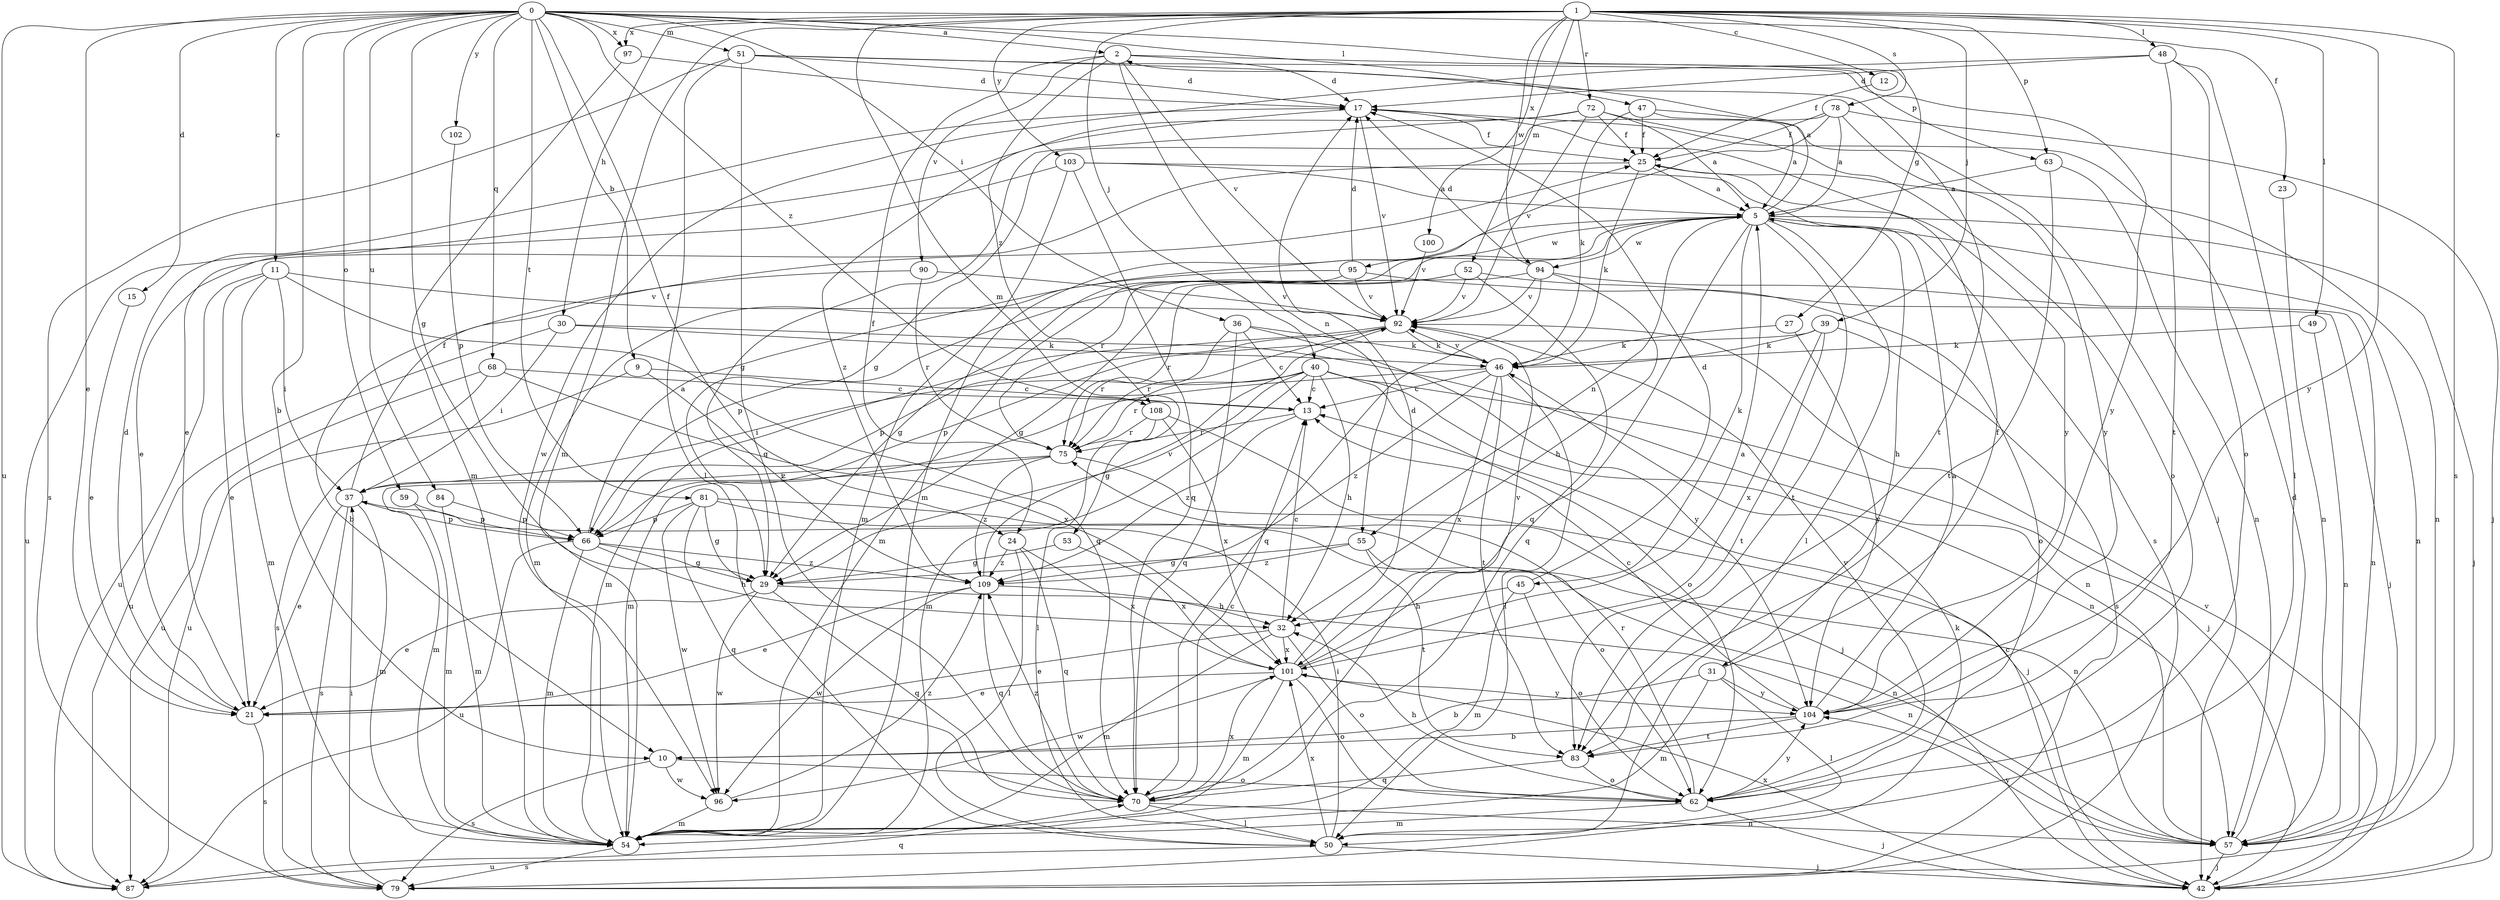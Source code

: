 strict digraph  {
0;
1;
2;
5;
9;
10;
11;
12;
13;
15;
17;
21;
23;
24;
25;
27;
29;
30;
31;
32;
36;
37;
39;
40;
42;
45;
46;
47;
48;
49;
50;
51;
52;
53;
54;
55;
57;
59;
62;
63;
66;
68;
70;
72;
75;
78;
79;
81;
83;
84;
87;
90;
92;
94;
95;
96;
97;
100;
101;
102;
103;
104;
108;
109;
0 -> 2  [label=a];
0 -> 9  [label=b];
0 -> 10  [label=b];
0 -> 11  [label=c];
0 -> 15  [label=d];
0 -> 21  [label=e];
0 -> 23  [label=f];
0 -> 24  [label=f];
0 -> 27  [label=g];
0 -> 29  [label=g];
0 -> 36  [label=i];
0 -> 47  [label=l];
0 -> 51  [label=m];
0 -> 59  [label=o];
0 -> 68  [label=q];
0 -> 81  [label=t];
0 -> 84  [label=u];
0 -> 87  [label=u];
0 -> 97  [label=x];
0 -> 102  [label=y];
0 -> 108  [label=z];
1 -> 12  [label=c];
1 -> 30  [label=h];
1 -> 39  [label=j];
1 -> 40  [label=j];
1 -> 48  [label=l];
1 -> 49  [label=l];
1 -> 52  [label=m];
1 -> 53  [label=m];
1 -> 54  [label=m];
1 -> 63  [label=p];
1 -> 72  [label=r];
1 -> 78  [label=s];
1 -> 79  [label=s];
1 -> 94  [label=w];
1 -> 97  [label=x];
1 -> 100  [label=x];
1 -> 103  [label=y];
1 -> 104  [label=y];
2 -> 17  [label=d];
2 -> 24  [label=f];
2 -> 55  [label=n];
2 -> 63  [label=p];
2 -> 90  [label=v];
2 -> 92  [label=v];
2 -> 108  [label=z];
5 -> 2  [label=a];
5 -> 31  [label=h];
5 -> 42  [label=j];
5 -> 45  [label=k];
5 -> 50  [label=l];
5 -> 54  [label=m];
5 -> 55  [label=n];
5 -> 57  [label=n];
5 -> 70  [label=q];
5 -> 75  [label=r];
5 -> 83  [label=t];
5 -> 94  [label=w];
5 -> 95  [label=w];
9 -> 13  [label=c];
9 -> 87  [label=u];
9 -> 109  [label=z];
10 -> 62  [label=o];
10 -> 79  [label=s];
10 -> 96  [label=w];
11 -> 21  [label=e];
11 -> 37  [label=i];
11 -> 54  [label=m];
11 -> 70  [label=q];
11 -> 87  [label=u];
11 -> 92  [label=v];
12 -> 25  [label=f];
13 -> 75  [label=r];
13 -> 109  [label=z];
15 -> 21  [label=e];
17 -> 25  [label=f];
17 -> 92  [label=v];
17 -> 104  [label=y];
17 -> 109  [label=z];
21 -> 17  [label=d];
21 -> 79  [label=s];
23 -> 57  [label=n];
24 -> 50  [label=l];
24 -> 70  [label=q];
24 -> 101  [label=x];
24 -> 109  [label=z];
25 -> 5  [label=a];
25 -> 21  [label=e];
25 -> 46  [label=k];
25 -> 57  [label=n];
27 -> 46  [label=k];
27 -> 104  [label=y];
29 -> 21  [label=e];
29 -> 57  [label=n];
29 -> 70  [label=q];
29 -> 96  [label=w];
30 -> 37  [label=i];
30 -> 46  [label=k];
30 -> 57  [label=n];
30 -> 87  [label=u];
31 -> 10  [label=b];
31 -> 25  [label=f];
31 -> 50  [label=l];
31 -> 54  [label=m];
31 -> 104  [label=y];
32 -> 13  [label=c];
32 -> 21  [label=e];
32 -> 54  [label=m];
32 -> 62  [label=o];
32 -> 101  [label=x];
36 -> 13  [label=c];
36 -> 46  [label=k];
36 -> 70  [label=q];
36 -> 75  [label=r];
36 -> 104  [label=y];
37 -> 21  [label=e];
37 -> 25  [label=f];
37 -> 54  [label=m];
37 -> 66  [label=p];
37 -> 79  [label=s];
39 -> 46  [label=k];
39 -> 66  [label=p];
39 -> 79  [label=s];
39 -> 83  [label=t];
39 -> 101  [label=x];
40 -> 13  [label=c];
40 -> 29  [label=g];
40 -> 32  [label=h];
40 -> 37  [label=i];
40 -> 42  [label=j];
40 -> 54  [label=m];
40 -> 57  [label=n];
40 -> 62  [label=o];
40 -> 75  [label=r];
42 -> 13  [label=c];
42 -> 92  [label=v];
42 -> 101  [label=x];
45 -> 17  [label=d];
45 -> 32  [label=h];
45 -> 54  [label=m];
45 -> 62  [label=o];
46 -> 13  [label=c];
46 -> 50  [label=l];
46 -> 54  [label=m];
46 -> 83  [label=t];
46 -> 92  [label=v];
46 -> 101  [label=x];
46 -> 109  [label=z];
47 -> 5  [label=a];
47 -> 25  [label=f];
47 -> 42  [label=j];
47 -> 46  [label=k];
48 -> 17  [label=d];
48 -> 50  [label=l];
48 -> 62  [label=o];
48 -> 83  [label=t];
48 -> 96  [label=w];
49 -> 46  [label=k];
49 -> 57  [label=n];
50 -> 37  [label=i];
50 -> 42  [label=j];
50 -> 87  [label=u];
50 -> 101  [label=x];
51 -> 17  [label=d];
51 -> 50  [label=l];
51 -> 70  [label=q];
51 -> 79  [label=s];
51 -> 83  [label=t];
51 -> 104  [label=y];
52 -> 29  [label=g];
52 -> 42  [label=j];
52 -> 66  [label=p];
52 -> 70  [label=q];
52 -> 92  [label=v];
53 -> 29  [label=g];
53 -> 101  [label=x];
54 -> 79  [label=s];
55 -> 29  [label=g];
55 -> 57  [label=n];
55 -> 83  [label=t];
55 -> 109  [label=z];
57 -> 17  [label=d];
57 -> 42  [label=j];
57 -> 104  [label=y];
59 -> 54  [label=m];
59 -> 66  [label=p];
62 -> 32  [label=h];
62 -> 42  [label=j];
62 -> 54  [label=m];
62 -> 75  [label=r];
62 -> 92  [label=v];
62 -> 104  [label=y];
63 -> 5  [label=a];
63 -> 57  [label=n];
63 -> 83  [label=t];
66 -> 5  [label=a];
66 -> 29  [label=g];
66 -> 32  [label=h];
66 -> 54  [label=m];
66 -> 87  [label=u];
66 -> 109  [label=z];
68 -> 13  [label=c];
68 -> 79  [label=s];
68 -> 87  [label=u];
68 -> 101  [label=x];
70 -> 13  [label=c];
70 -> 50  [label=l];
70 -> 57  [label=n];
70 -> 101  [label=x];
70 -> 109  [label=z];
72 -> 5  [label=a];
72 -> 21  [label=e];
72 -> 25  [label=f];
72 -> 29  [label=g];
72 -> 62  [label=o];
72 -> 92  [label=v];
75 -> 37  [label=i];
75 -> 42  [label=j];
75 -> 54  [label=m];
75 -> 109  [label=z];
78 -> 5  [label=a];
78 -> 25  [label=f];
78 -> 29  [label=g];
78 -> 42  [label=j];
78 -> 54  [label=m];
78 -> 104  [label=y];
79 -> 37  [label=i];
79 -> 46  [label=k];
81 -> 29  [label=g];
81 -> 57  [label=n];
81 -> 62  [label=o];
81 -> 66  [label=p];
81 -> 70  [label=q];
81 -> 96  [label=w];
83 -> 62  [label=o];
83 -> 70  [label=q];
84 -> 54  [label=m];
84 -> 66  [label=p];
87 -> 70  [label=q];
90 -> 10  [label=b];
90 -> 75  [label=r];
90 -> 92  [label=v];
92 -> 46  [label=k];
92 -> 54  [label=m];
92 -> 66  [label=p];
92 -> 75  [label=r];
94 -> 17  [label=d];
94 -> 32  [label=h];
94 -> 57  [label=n];
94 -> 70  [label=q];
94 -> 75  [label=r];
94 -> 92  [label=v];
95 -> 17  [label=d];
95 -> 29  [label=g];
95 -> 54  [label=m];
95 -> 62  [label=o];
95 -> 92  [label=v];
96 -> 54  [label=m];
96 -> 109  [label=z];
97 -> 17  [label=d];
97 -> 54  [label=m];
100 -> 92  [label=v];
101 -> 5  [label=a];
101 -> 17  [label=d];
101 -> 21  [label=e];
101 -> 54  [label=m];
101 -> 62  [label=o];
101 -> 92  [label=v];
101 -> 96  [label=w];
101 -> 104  [label=y];
102 -> 66  [label=p];
103 -> 5  [label=a];
103 -> 54  [label=m];
103 -> 70  [label=q];
103 -> 79  [label=s];
103 -> 87  [label=u];
104 -> 5  [label=a];
104 -> 10  [label=b];
104 -> 13  [label=c];
104 -> 83  [label=t];
108 -> 42  [label=j];
108 -> 50  [label=l];
108 -> 75  [label=r];
108 -> 101  [label=x];
109 -> 21  [label=e];
109 -> 32  [label=h];
109 -> 70  [label=q];
109 -> 92  [label=v];
109 -> 96  [label=w];
}
